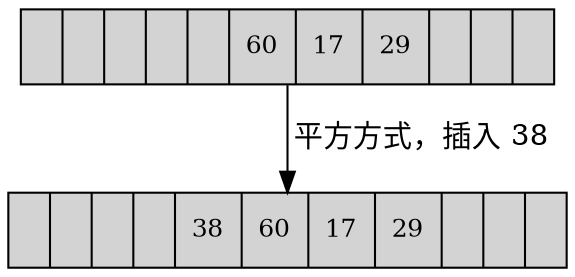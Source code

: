 digraph instance{
 
 node[style=filled,shape=record,fontsize = 12];
 node0[label = "<f0> |<f1> |<f2> |<f3> |<f4> |<f5> 60 |<f6>  17|<f7> 29 |<f8> |<f9> |<f10> "];

 node[label = "<f0> |<f1> |<f2> |<f3> |<f4> 38 |<f5> 60 |<f6>  17|<f7> 29 |<f8> |<f9> |<f10> "];

node0 -> node1[label = " 平方方式，插入 38"]  ;

}

